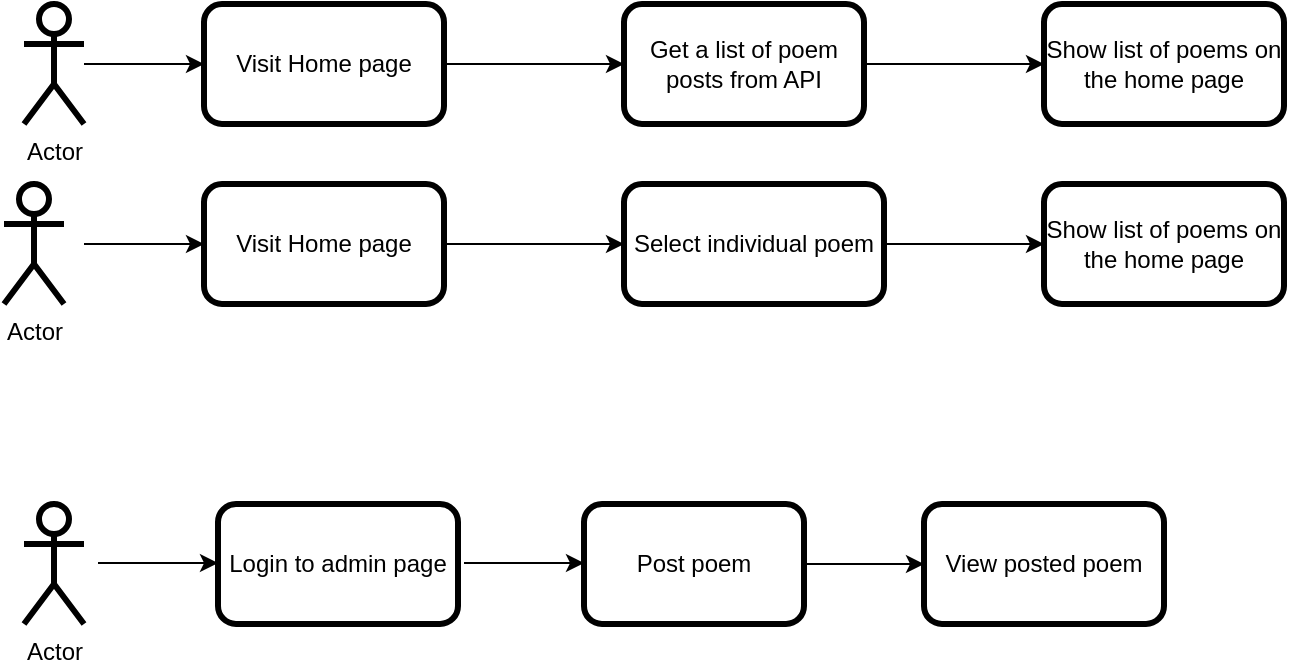 <mxfile version="13.8.7" type="github">
  <diagram id="Yi9HSiLjgrskKvtW_kwx" name="Page-1">
    <mxGraphModel dx="1102" dy="525" grid="1" gridSize="10" guides="1" tooltips="1" connect="1" arrows="1" fold="1" page="1" pageScale="1" pageWidth="850" pageHeight="1100" math="0" shadow="0">
      <root>
        <mxCell id="0" />
        <mxCell id="1" parent="0" />
        <mxCell id="MxWogmLeJxLphhxJlBBR-1" value="Actor" style="shape=umlActor;verticalLabelPosition=bottom;verticalAlign=top;html=1;outlineConnect=0;strokeWidth=3;" vertex="1" parent="1">
          <mxGeometry x="50" y="90" width="30" height="60" as="geometry" />
        </mxCell>
        <mxCell id="MxWogmLeJxLphhxJlBBR-2" value="Get a list of poem posts from API" style="rounded=1;whiteSpace=wrap;html=1;strokeWidth=3;" vertex="1" parent="1">
          <mxGeometry x="350" y="90" width="120" height="60" as="geometry" />
        </mxCell>
        <mxCell id="MxWogmLeJxLphhxJlBBR-3" value="Visit Home page" style="rounded=1;whiteSpace=wrap;html=1;strokeWidth=3;" vertex="1" parent="1">
          <mxGeometry x="140" y="90" width="120" height="60" as="geometry" />
        </mxCell>
        <mxCell id="MxWogmLeJxLphhxJlBBR-4" value="Show list of poems on the home page" style="rounded=1;whiteSpace=wrap;html=1;strokeWidth=3;" vertex="1" parent="1">
          <mxGeometry x="560" y="90" width="120" height="60" as="geometry" />
        </mxCell>
        <mxCell id="MxWogmLeJxLphhxJlBBR-5" value="" style="endArrow=classic;html=1;" edge="1" parent="1" source="MxWogmLeJxLphhxJlBBR-1">
          <mxGeometry width="50" height="50" relative="1" as="geometry">
            <mxPoint x="90" y="170" as="sourcePoint" />
            <mxPoint x="140" y="120" as="targetPoint" />
            <Array as="points" />
          </mxGeometry>
        </mxCell>
        <mxCell id="MxWogmLeJxLphhxJlBBR-6" value="" style="endArrow=classic;html=1;entryX=0;entryY=0.5;entryDx=0;entryDy=0;exitX=1;exitY=0.5;exitDx=0;exitDy=0;" edge="1" parent="1" source="MxWogmLeJxLphhxJlBBR-3" target="MxWogmLeJxLphhxJlBBR-2">
          <mxGeometry width="50" height="50" relative="1" as="geometry">
            <mxPoint x="260" y="220" as="sourcePoint" />
            <mxPoint x="310" y="170" as="targetPoint" />
            <Array as="points">
              <mxPoint x="280" y="120" />
              <mxPoint x="300" y="120" />
            </Array>
          </mxGeometry>
        </mxCell>
        <mxCell id="MxWogmLeJxLphhxJlBBR-7" value="" style="endArrow=classic;html=1;entryX=0;entryY=0.5;entryDx=0;entryDy=0;exitX=1;exitY=0.5;exitDx=0;exitDy=0;" edge="1" parent="1" source="MxWogmLeJxLphhxJlBBR-2" target="MxWogmLeJxLphhxJlBBR-4">
          <mxGeometry width="50" height="50" relative="1" as="geometry">
            <mxPoint x="468" y="185" as="sourcePoint" />
            <mxPoint x="518" y="135" as="targetPoint" />
            <Array as="points">
              <mxPoint x="500" y="120" />
            </Array>
          </mxGeometry>
        </mxCell>
        <mxCell id="MxWogmLeJxLphhxJlBBR-8" value="Actor" style="shape=umlActor;verticalLabelPosition=bottom;verticalAlign=top;html=1;outlineConnect=0;strokeWidth=3;" vertex="1" parent="1">
          <mxGeometry x="50" y="340" width="30" height="60" as="geometry" />
        </mxCell>
        <mxCell id="MxWogmLeJxLphhxJlBBR-9" value="Login to admin page" style="rounded=1;whiteSpace=wrap;html=1;strokeWidth=3;" vertex="1" parent="1">
          <mxGeometry x="147" y="340" width="120" height="60" as="geometry" />
        </mxCell>
        <mxCell id="MxWogmLeJxLphhxJlBBR-10" value="Post poem" style="rounded=1;whiteSpace=wrap;html=1;strokeWidth=3;" vertex="1" parent="1">
          <mxGeometry x="330" y="340" width="110" height="60" as="geometry" />
        </mxCell>
        <mxCell id="MxWogmLeJxLphhxJlBBR-11" value="View posted poem" style="rounded=1;whiteSpace=wrap;html=1;strokeWidth=3;" vertex="1" parent="1">
          <mxGeometry x="500" y="340" width="120" height="60" as="geometry" />
        </mxCell>
        <mxCell id="MxWogmLeJxLphhxJlBBR-12" value="" style="endArrow=classic;html=1;entryX=0;entryY=0.5;entryDx=0;entryDy=0;" edge="1" parent="1" target="MxWogmLeJxLphhxJlBBR-11">
          <mxGeometry width="50" height="50" relative="1" as="geometry">
            <mxPoint x="440" y="370" as="sourcePoint" />
            <mxPoint x="490" y="320" as="targetPoint" />
          </mxGeometry>
        </mxCell>
        <mxCell id="MxWogmLeJxLphhxJlBBR-13" value="" style="endArrow=classic;html=1;entryX=0;entryY=0.5;entryDx=0;entryDy=0;" edge="1" parent="1">
          <mxGeometry width="50" height="50" relative="1" as="geometry">
            <mxPoint x="270" y="369.5" as="sourcePoint" />
            <mxPoint x="330" y="369.5" as="targetPoint" />
          </mxGeometry>
        </mxCell>
        <mxCell id="MxWogmLeJxLphhxJlBBR-14" value="" style="endArrow=classic;html=1;entryX=0;entryY=0.5;entryDx=0;entryDy=0;" edge="1" parent="1">
          <mxGeometry width="50" height="50" relative="1" as="geometry">
            <mxPoint x="87" y="369.5" as="sourcePoint" />
            <mxPoint x="147" y="369.5" as="targetPoint" />
          </mxGeometry>
        </mxCell>
        <mxCell id="MxWogmLeJxLphhxJlBBR-15" value="Select individual poem" style="rounded=1;whiteSpace=wrap;html=1;strokeWidth=3;" vertex="1" parent="1">
          <mxGeometry x="350" y="180" width="130" height="60" as="geometry" />
        </mxCell>
        <mxCell id="MxWogmLeJxLphhxJlBBR-16" value="Visit Home page" style="rounded=1;whiteSpace=wrap;html=1;strokeWidth=3;" vertex="1" parent="1">
          <mxGeometry x="140" y="180" width="120" height="60" as="geometry" />
        </mxCell>
        <mxCell id="MxWogmLeJxLphhxJlBBR-17" value="Show list of poems on the home page" style="rounded=1;whiteSpace=wrap;html=1;strokeWidth=3;" vertex="1" parent="1">
          <mxGeometry x="560" y="180" width="120" height="60" as="geometry" />
        </mxCell>
        <mxCell id="MxWogmLeJxLphhxJlBBR-18" value="" style="endArrow=classic;html=1;" edge="1" parent="1">
          <mxGeometry width="50" height="50" relative="1" as="geometry">
            <mxPoint x="80" y="210" as="sourcePoint" />
            <mxPoint x="140" y="210" as="targetPoint" />
            <Array as="points" />
          </mxGeometry>
        </mxCell>
        <mxCell id="MxWogmLeJxLphhxJlBBR-19" value="" style="endArrow=classic;html=1;entryX=0;entryY=0.5;entryDx=0;entryDy=0;exitX=1;exitY=0.5;exitDx=0;exitDy=0;" edge="1" source="MxWogmLeJxLphhxJlBBR-16" target="MxWogmLeJxLphhxJlBBR-15" parent="1">
          <mxGeometry width="50" height="50" relative="1" as="geometry">
            <mxPoint x="260" y="310" as="sourcePoint" />
            <mxPoint x="310" y="260" as="targetPoint" />
            <Array as="points">
              <mxPoint x="280" y="210" />
              <mxPoint x="300" y="210" />
            </Array>
          </mxGeometry>
        </mxCell>
        <mxCell id="MxWogmLeJxLphhxJlBBR-20" value="" style="endArrow=classic;html=1;entryX=0;entryY=0.5;entryDx=0;entryDy=0;exitX=1;exitY=0.5;exitDx=0;exitDy=0;" edge="1" source="MxWogmLeJxLphhxJlBBR-15" target="MxWogmLeJxLphhxJlBBR-17" parent="1">
          <mxGeometry width="50" height="50" relative="1" as="geometry">
            <mxPoint x="468" y="275" as="sourcePoint" />
            <mxPoint x="518" y="225" as="targetPoint" />
            <Array as="points">
              <mxPoint x="500" y="210" />
            </Array>
          </mxGeometry>
        </mxCell>
        <mxCell id="MxWogmLeJxLphhxJlBBR-21" value="Actor" style="shape=umlActor;verticalLabelPosition=bottom;verticalAlign=top;html=1;outlineConnect=0;strokeWidth=3;" vertex="1" parent="1">
          <mxGeometry x="40" y="180" width="30" height="60" as="geometry" />
        </mxCell>
      </root>
    </mxGraphModel>
  </diagram>
</mxfile>
